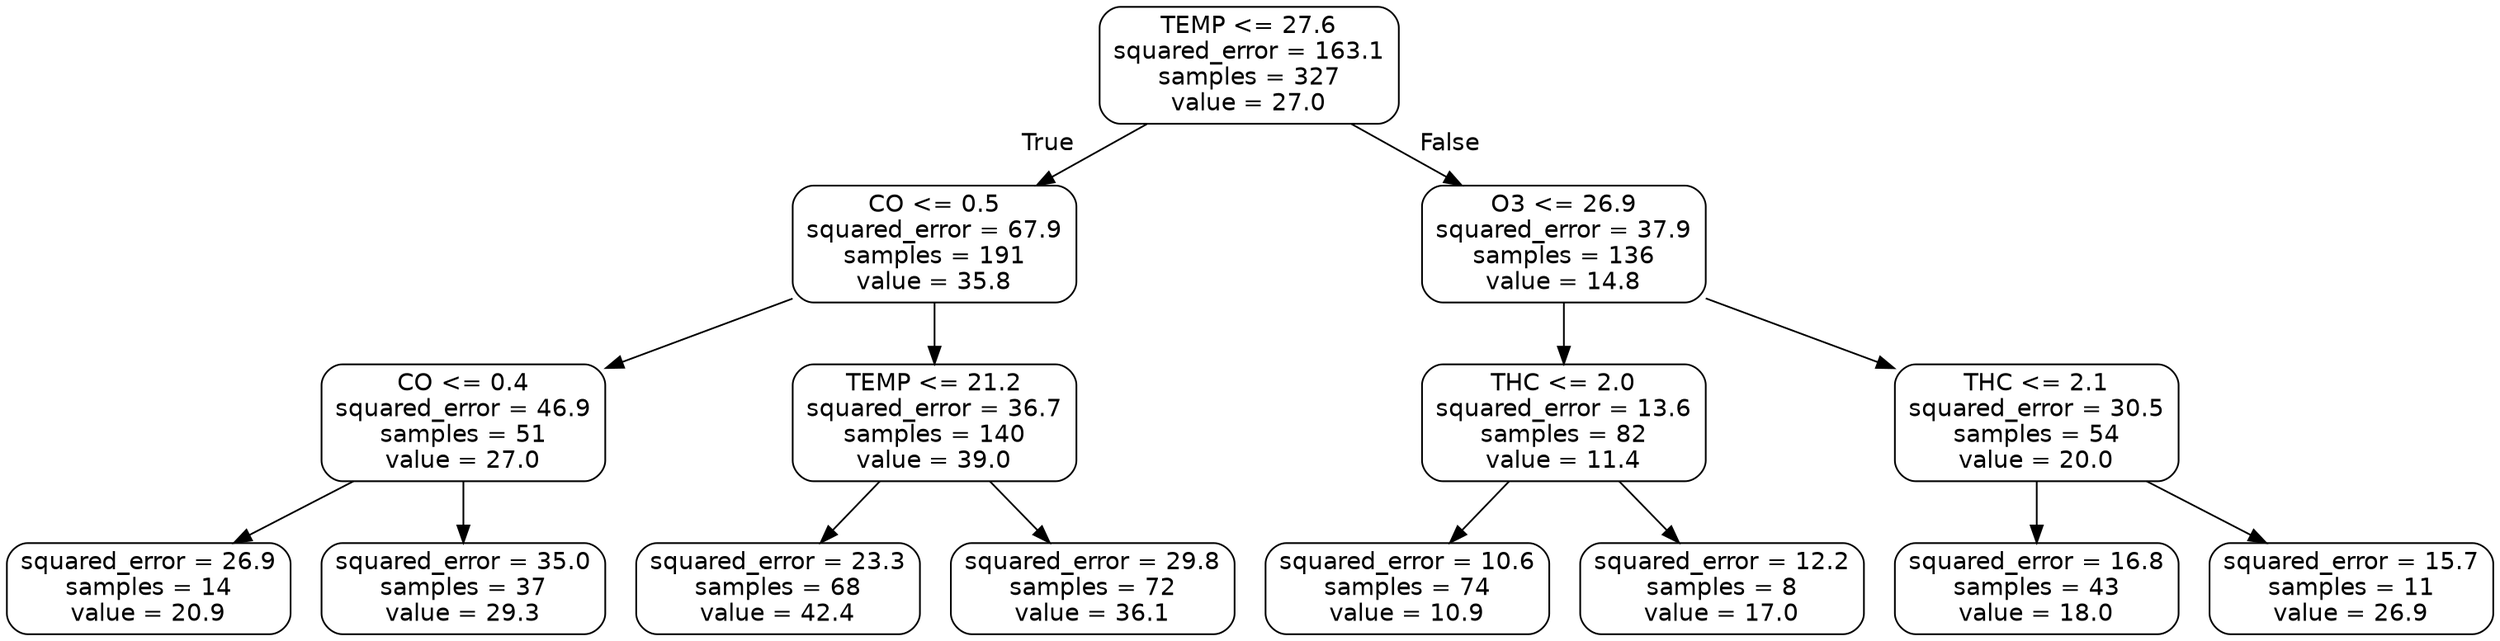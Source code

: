 digraph Tree {
node [shape=box, style="rounded", color="black", fontname="helvetica"] ;
edge [fontname="helvetica"] ;
0 [label="TEMP <= 27.6\nsquared_error = 163.1\nsamples = 327\nvalue = 27.0"] ;
1 [label="CO <= 0.5\nsquared_error = 67.9\nsamples = 191\nvalue = 35.8"] ;
0 -> 1 [labeldistance=2.5, labelangle=45, headlabel="True"] ;
2 [label="CO <= 0.4\nsquared_error = 46.9\nsamples = 51\nvalue = 27.0"] ;
1 -> 2 ;
3 [label="squared_error = 26.9\nsamples = 14\nvalue = 20.9"] ;
2 -> 3 ;
4 [label="squared_error = 35.0\nsamples = 37\nvalue = 29.3"] ;
2 -> 4 ;
5 [label="TEMP <= 21.2\nsquared_error = 36.7\nsamples = 140\nvalue = 39.0"] ;
1 -> 5 ;
6 [label="squared_error = 23.3\nsamples = 68\nvalue = 42.4"] ;
5 -> 6 ;
7 [label="squared_error = 29.8\nsamples = 72\nvalue = 36.1"] ;
5 -> 7 ;
8 [label="O3 <= 26.9\nsquared_error = 37.9\nsamples = 136\nvalue = 14.8"] ;
0 -> 8 [labeldistance=2.5, labelangle=-45, headlabel="False"] ;
9 [label="THC <= 2.0\nsquared_error = 13.6\nsamples = 82\nvalue = 11.4"] ;
8 -> 9 ;
10 [label="squared_error = 10.6\nsamples = 74\nvalue = 10.9"] ;
9 -> 10 ;
11 [label="squared_error = 12.2\nsamples = 8\nvalue = 17.0"] ;
9 -> 11 ;
12 [label="THC <= 2.1\nsquared_error = 30.5\nsamples = 54\nvalue = 20.0"] ;
8 -> 12 ;
13 [label="squared_error = 16.8\nsamples = 43\nvalue = 18.0"] ;
12 -> 13 ;
14 [label="squared_error = 15.7\nsamples = 11\nvalue = 26.9"] ;
12 -> 14 ;
}